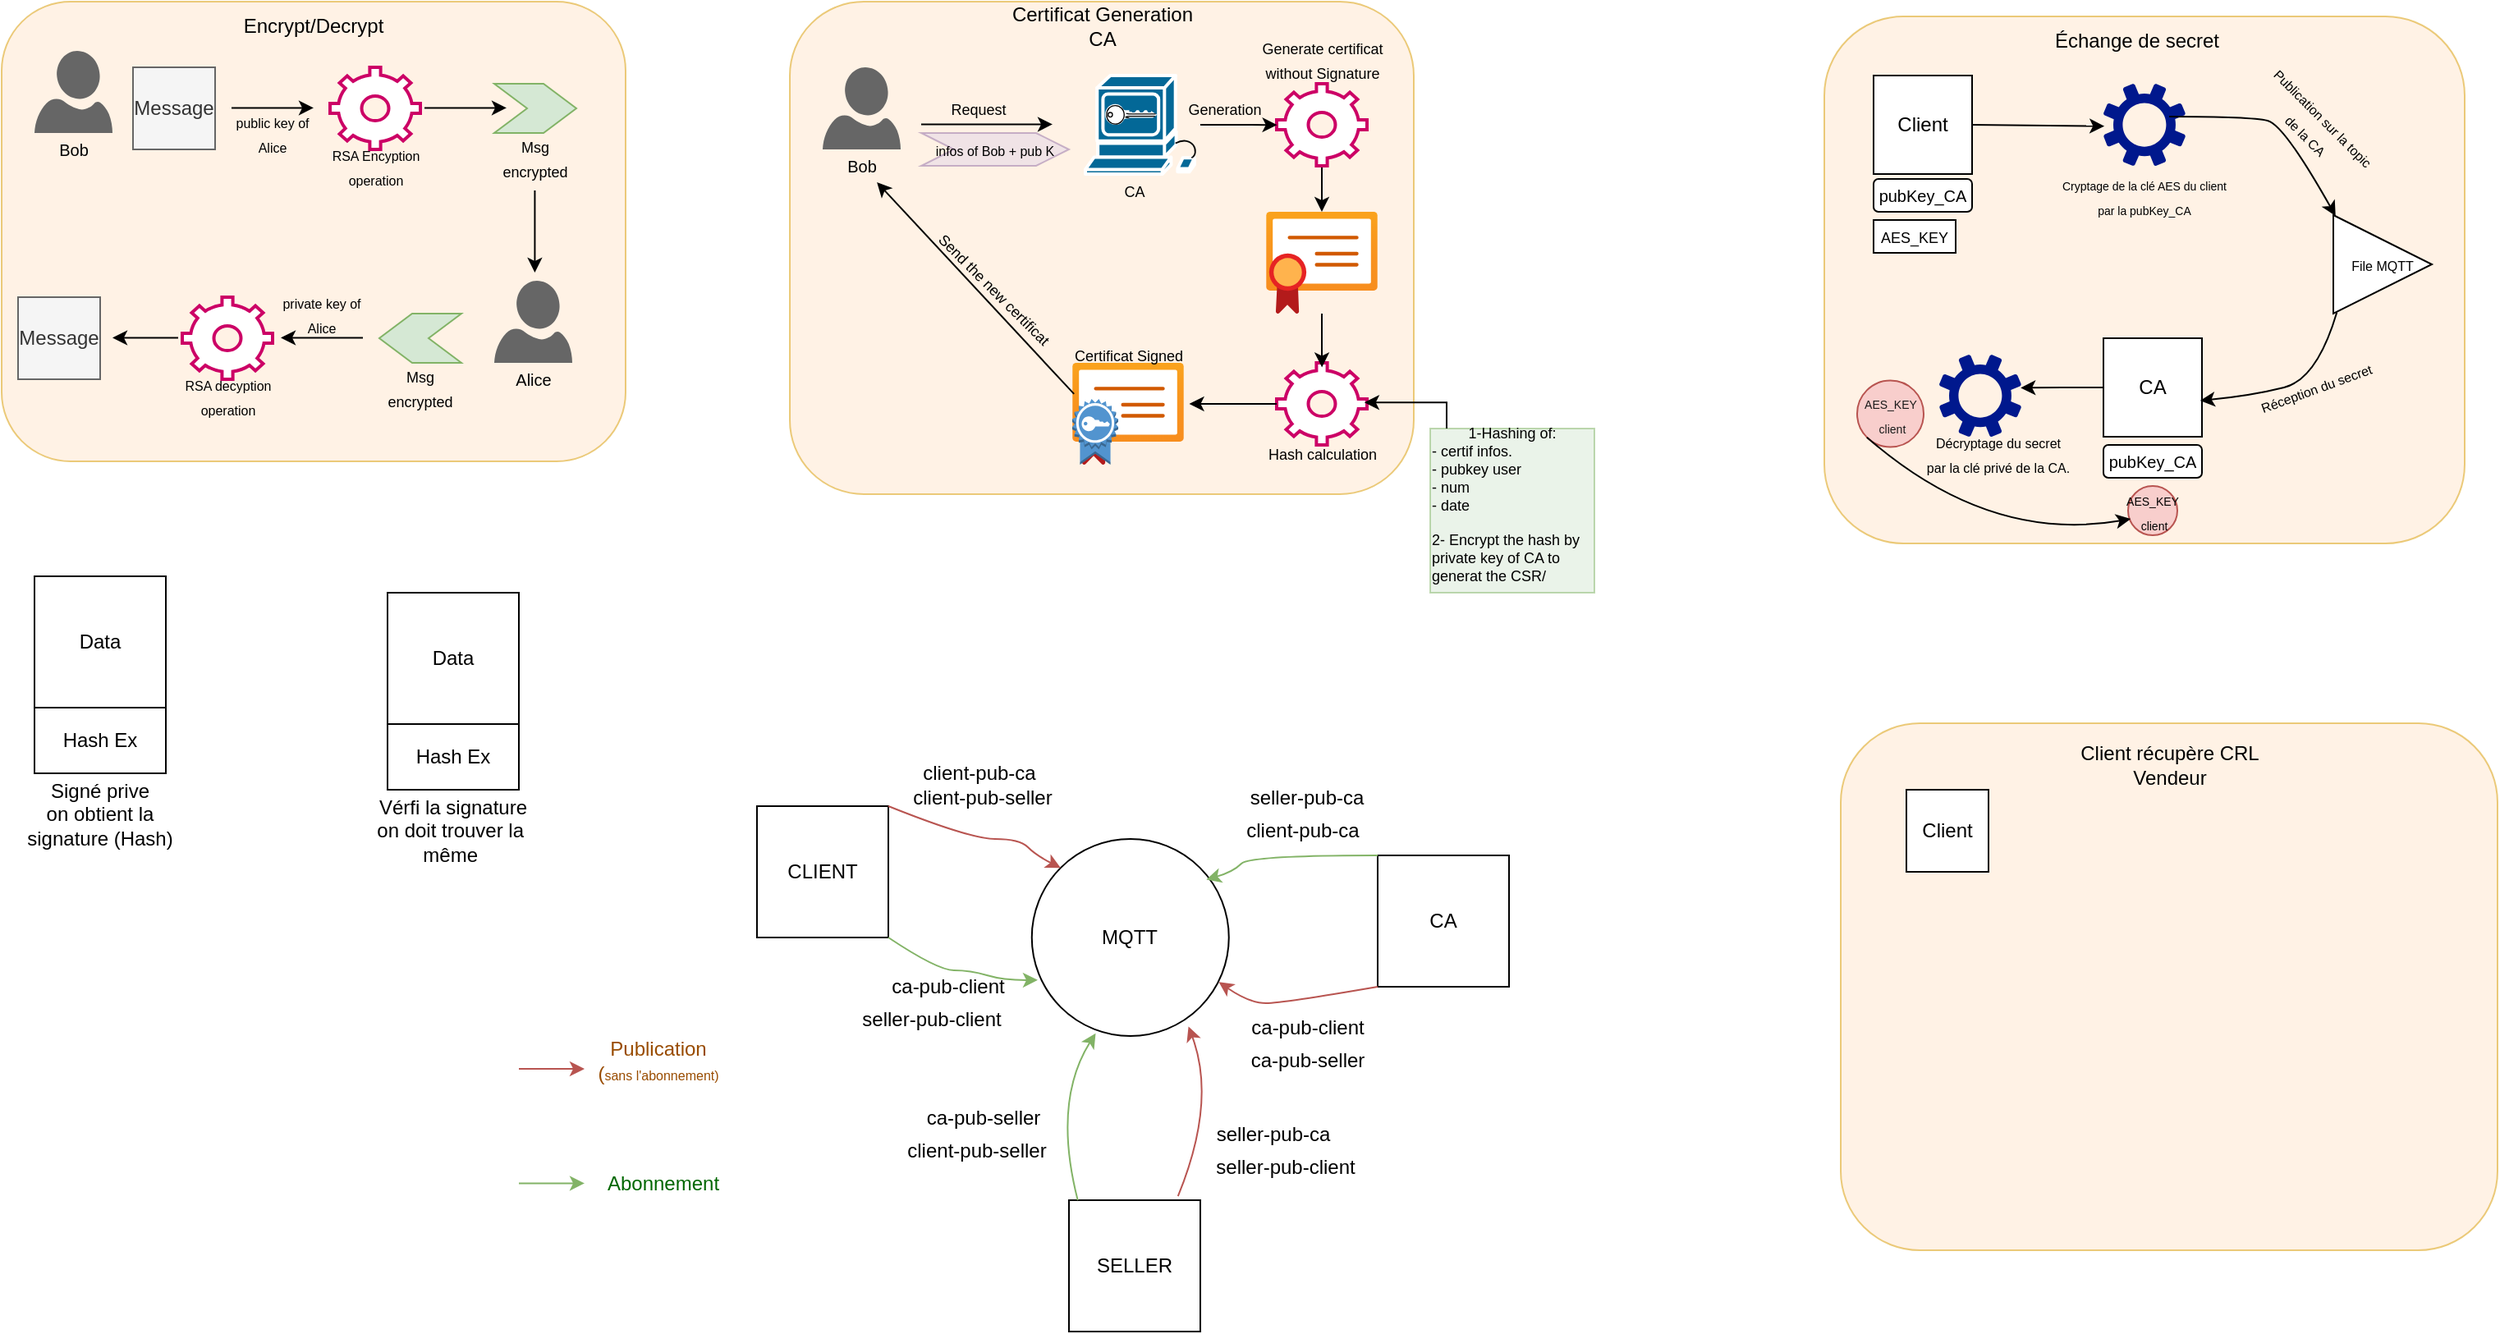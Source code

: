 <mxfile>
    <diagram name="Page-1" id="i0Og0DgrA8-Swl__wC8m">
        <mxGraphModel dx="560" dy="392" grid="1" gridSize="10" guides="1" tooltips="1" connect="1" arrows="1" fold="1" page="1" pageScale="1" pageWidth="850" pageHeight="1100" math="0" shadow="0">
            <root>
                <mxCell id="0"/>
                <mxCell id="1" parent="0"/>
                <mxCell id="gQTu4yViG4mN7dmzVnCT-1" value="" style="rounded=1;whiteSpace=wrap;html=1;fillColor=#ffe6cc;strokeColor=#d79b00;opacity=50;" parent="1" vertex="1">
                    <mxGeometry x="160" y="80" width="380" height="280" as="geometry"/>
                </mxCell>
                <mxCell id="gQTu4yViG4mN7dmzVnCT-2" value="Encrypt/Decrypt" style="text;html=1;align=center;verticalAlign=middle;whiteSpace=wrap;rounded=0;" parent="1" vertex="1">
                    <mxGeometry x="305" y="80" width="90" height="30" as="geometry"/>
                </mxCell>
                <mxCell id="gQTu4yViG4mN7dmzVnCT-7" value="" style="group" parent="1" vertex="1" connectable="0">
                    <mxGeometry x="460" y="250" width="47.5" height="70" as="geometry"/>
                </mxCell>
                <mxCell id="gQTu4yViG4mN7dmzVnCT-3" value="" style="verticalLabelPosition=bottom;html=1;verticalAlign=top;align=center;strokeColor=none;fillColor=#666666;shape=mxgraph.azure.user;" parent="gQTu4yViG4mN7dmzVnCT-7" vertex="1">
                    <mxGeometry width="47.5" height="50" as="geometry"/>
                </mxCell>
                <mxCell id="gQTu4yViG4mN7dmzVnCT-6" value="&lt;font style=&quot;font-size: 10px;&quot;&gt;Alice&lt;/font&gt;" style="text;html=1;align=center;verticalAlign=middle;whiteSpace=wrap;rounded=0;" parent="gQTu4yViG4mN7dmzVnCT-7" vertex="1">
                    <mxGeometry x="11" y="50" width="26.25" height="20" as="geometry"/>
                </mxCell>
                <mxCell id="gQTu4yViG4mN7dmzVnCT-8" value="" style="group" parent="1" vertex="1" connectable="0">
                    <mxGeometry x="180" y="110" width="47.5" height="70" as="geometry"/>
                </mxCell>
                <mxCell id="gQTu4yViG4mN7dmzVnCT-4" value="" style="verticalLabelPosition=bottom;html=1;verticalAlign=top;align=center;strokeColor=none;fillColor=#666666;shape=mxgraph.azure.user;" parent="gQTu4yViG4mN7dmzVnCT-8" vertex="1">
                    <mxGeometry width="47.5" height="50" as="geometry"/>
                </mxCell>
                <mxCell id="gQTu4yViG4mN7dmzVnCT-5" value="&lt;font style=&quot;font-size: 10px;&quot;&gt;Bob&lt;/font&gt;" style="text;html=1;align=center;verticalAlign=middle;whiteSpace=wrap;rounded=0;" parent="gQTu4yViG4mN7dmzVnCT-8" vertex="1">
                    <mxGeometry x="10.63" y="50" width="26.25" height="20" as="geometry"/>
                </mxCell>
                <mxCell id="gQTu4yViG4mN7dmzVnCT-12" value="Message" style="whiteSpace=wrap;html=1;aspect=fixed;fillColor=#f5f5f5;fontColor=#333333;strokeColor=#666666;" parent="1" vertex="1">
                    <mxGeometry x="240" y="120" width="50" height="50" as="geometry"/>
                </mxCell>
                <mxCell id="gQTu4yViG4mN7dmzVnCT-13" value="" style="endArrow=classic;html=1;rounded=0;" parent="1" edge="1">
                    <mxGeometry width="50" height="50" relative="1" as="geometry">
                        <mxPoint x="300" y="144.71" as="sourcePoint"/>
                        <mxPoint x="350" y="144.71" as="targetPoint"/>
                    </mxGeometry>
                </mxCell>
                <mxCell id="gQTu4yViG4mN7dmzVnCT-16" value="&lt;font style=&quot;font-size: 8px;&quot;&gt;public key of Alice&lt;/font&gt;" style="text;html=1;align=center;verticalAlign=middle;whiteSpace=wrap;rounded=0;" parent="1" vertex="1">
                    <mxGeometry x="300" y="150" width="50" height="20" as="geometry"/>
                </mxCell>
                <mxCell id="gQTu4yViG4mN7dmzVnCT-17" value="" style="html=1;verticalLabelPosition=bottom;align=center;labelBackgroundColor=#ffffff;verticalAlign=top;strokeWidth=2;strokeColor=#CC0066;shadow=0;dashed=0;shape=mxgraph.ios7.icons.settings;" parent="1" vertex="1">
                    <mxGeometry x="360" y="120" width="55" height="50" as="geometry"/>
                </mxCell>
                <mxCell id="gQTu4yViG4mN7dmzVnCT-18" value="&lt;font style=&quot;font-size: 8px;&quot;&gt;RSA Encyption&lt;/font&gt;&lt;div&gt;&lt;font style=&quot;font-size: 8px;&quot;&gt;operation&lt;/font&gt;&lt;/div&gt;" style="text;html=1;align=center;verticalAlign=middle;whiteSpace=wrap;rounded=0;" parent="1" vertex="1">
                    <mxGeometry x="357.5" y="170" width="60" height="20" as="geometry"/>
                </mxCell>
                <mxCell id="gQTu4yViG4mN7dmzVnCT-19" value="" style="shape=step;perimeter=stepPerimeter;whiteSpace=wrap;html=1;fixedSize=1;fillColor=#d5e8d4;strokeColor=#82b366;" parent="1" vertex="1">
                    <mxGeometry x="460" y="130" width="50" height="30" as="geometry"/>
                </mxCell>
                <mxCell id="gQTu4yViG4mN7dmzVnCT-20" value="" style="endArrow=classic;html=1;rounded=0;" parent="1" edge="1">
                    <mxGeometry width="50" height="50" relative="1" as="geometry">
                        <mxPoint x="417.5" y="144.71" as="sourcePoint"/>
                        <mxPoint x="467.5" y="144.71" as="targetPoint"/>
                    </mxGeometry>
                </mxCell>
                <mxCell id="gQTu4yViG4mN7dmzVnCT-21" value="&lt;font style=&quot;font-size: 9px;&quot;&gt;Msg encrypted&lt;/font&gt;" style="text;html=1;align=center;verticalAlign=middle;whiteSpace=wrap;rounded=0;" parent="1" vertex="1">
                    <mxGeometry x="460" y="160" width="50" height="30" as="geometry"/>
                </mxCell>
                <mxCell id="gQTu4yViG4mN7dmzVnCT-23" value="" style="endArrow=classic;html=1;rounded=0;" parent="1" edge="1">
                    <mxGeometry width="50" height="50" relative="1" as="geometry">
                        <mxPoint x="484.71" y="195" as="sourcePoint"/>
                        <mxPoint x="484.71" y="245" as="targetPoint"/>
                    </mxGeometry>
                </mxCell>
                <mxCell id="gQTu4yViG4mN7dmzVnCT-24" value="" style="shape=step;perimeter=stepPerimeter;whiteSpace=wrap;html=1;fixedSize=1;fillColor=#d5e8d4;strokeColor=#82b366;rotation=-180;" parent="1" vertex="1">
                    <mxGeometry x="390" y="270" width="50" height="30" as="geometry"/>
                </mxCell>
                <mxCell id="gQTu4yViG4mN7dmzVnCT-25" value="&lt;font style=&quot;font-size: 9px;&quot;&gt;Msg encrypted&lt;/font&gt;" style="text;html=1;align=center;verticalAlign=middle;whiteSpace=wrap;rounded=0;" parent="1" vertex="1">
                    <mxGeometry x="390" y="300" width="50" height="30" as="geometry"/>
                </mxCell>
                <mxCell id="gQTu4yViG4mN7dmzVnCT-26" value="" style="endArrow=classic;html=1;rounded=0;" parent="1" edge="1">
                    <mxGeometry width="50" height="50" relative="1" as="geometry">
                        <mxPoint x="380" y="284.71" as="sourcePoint"/>
                        <mxPoint x="330" y="284.71" as="targetPoint"/>
                    </mxGeometry>
                </mxCell>
                <mxCell id="gQTu4yViG4mN7dmzVnCT-27" value="&lt;font style=&quot;font-size: 8px;&quot;&gt;private key of Alice&lt;/font&gt;" style="text;html=1;align=center;verticalAlign=middle;whiteSpace=wrap;rounded=0;" parent="1" vertex="1">
                    <mxGeometry x="330" y="260" width="50" height="20" as="geometry"/>
                </mxCell>
                <mxCell id="gQTu4yViG4mN7dmzVnCT-28" value="" style="html=1;verticalLabelPosition=bottom;align=center;labelBackgroundColor=#ffffff;verticalAlign=top;strokeWidth=2;strokeColor=#CC0066;shadow=0;dashed=0;shape=mxgraph.ios7.icons.settings;" parent="1" vertex="1">
                    <mxGeometry x="270" y="260" width="55" height="50" as="geometry"/>
                </mxCell>
                <mxCell id="gQTu4yViG4mN7dmzVnCT-29" value="&lt;font style=&quot;font-size: 8px;&quot;&gt;RSA decyption&lt;/font&gt;&lt;div&gt;&lt;font style=&quot;font-size: 8px;&quot;&gt;operation&lt;/font&gt;&lt;/div&gt;" style="text;html=1;align=center;verticalAlign=middle;whiteSpace=wrap;rounded=0;" parent="1" vertex="1">
                    <mxGeometry x="267.5" y="310" width="60" height="20" as="geometry"/>
                </mxCell>
                <mxCell id="gQTu4yViG4mN7dmzVnCT-30" value="Message" style="whiteSpace=wrap;html=1;aspect=fixed;fillColor=#f5f5f5;fontColor=#333333;strokeColor=#666666;" parent="1" vertex="1">
                    <mxGeometry x="170" y="260" width="50" height="50" as="geometry"/>
                </mxCell>
                <mxCell id="gQTu4yViG4mN7dmzVnCT-31" value="" style="endArrow=classic;html=1;rounded=0;" parent="1" edge="1">
                    <mxGeometry width="50" height="50" relative="1" as="geometry">
                        <mxPoint x="267.5" y="284.71" as="sourcePoint"/>
                        <mxPoint x="227.5" y="284.71" as="targetPoint"/>
                    </mxGeometry>
                </mxCell>
                <mxCell id="gQTu4yViG4mN7dmzVnCT-32" value="" style="rounded=1;whiteSpace=wrap;html=1;fillColor=#ffe6cc;strokeColor=#d79b00;opacity=50;" parent="1" vertex="1">
                    <mxGeometry x="640" y="80" width="380" height="300" as="geometry"/>
                </mxCell>
                <mxCell id="gQTu4yViG4mN7dmzVnCT-33" value="Certificat Generation&lt;div&gt;CA&lt;/div&gt;" style="text;html=1;align=center;verticalAlign=middle;whiteSpace=wrap;rounded=0;" parent="1" vertex="1">
                    <mxGeometry x="767.5" y="80" width="125" height="30" as="geometry"/>
                </mxCell>
                <mxCell id="gQTu4yViG4mN7dmzVnCT-36" value="" style="group" parent="1" vertex="1" connectable="0">
                    <mxGeometry x="660" y="120" width="47.5" height="70" as="geometry"/>
                </mxCell>
                <mxCell id="gQTu4yViG4mN7dmzVnCT-37" value="" style="verticalLabelPosition=bottom;html=1;verticalAlign=top;align=center;strokeColor=none;fillColor=#666666;shape=mxgraph.azure.user;" parent="gQTu4yViG4mN7dmzVnCT-36" vertex="1">
                    <mxGeometry width="47.5" height="50" as="geometry"/>
                </mxCell>
                <mxCell id="gQTu4yViG4mN7dmzVnCT-38" value="&lt;font style=&quot;font-size: 10px;&quot;&gt;Bob&lt;/font&gt;" style="text;html=1;align=center;verticalAlign=middle;whiteSpace=wrap;rounded=0;" parent="gQTu4yViG4mN7dmzVnCT-36" vertex="1">
                    <mxGeometry x="10.63" y="50" width="26.25" height="20" as="geometry"/>
                </mxCell>
                <mxCell id="gQTu4yViG4mN7dmzVnCT-39" value="" style="endArrow=classic;html=1;rounded=0;" parent="1" edge="1">
                    <mxGeometry width="50" height="50" relative="1" as="geometry">
                        <mxPoint x="720" y="154.71" as="sourcePoint"/>
                        <mxPoint x="800" y="154.71" as="targetPoint"/>
                    </mxGeometry>
                </mxCell>
                <mxCell id="gQTu4yViG4mN7dmzVnCT-41" value="&lt;font style=&quot;font-size: 9px;&quot;&gt;Request&lt;/font&gt;" style="text;html=1;align=center;verticalAlign=middle;whiteSpace=wrap;rounded=0;" parent="1" vertex="1">
                    <mxGeometry x="730" y="140" width="50" height="10" as="geometry"/>
                </mxCell>
                <mxCell id="gQTu4yViG4mN7dmzVnCT-42" value="&lt;font style=&quot;font-size: 8px;&quot;&gt;infos of Bob + pub K&lt;/font&gt;" style="shape=step;perimeter=stepPerimeter;whiteSpace=wrap;html=1;fixedSize=1;fillColor=#e1d5e7;strokeColor=#9673a6;opacity=50;" parent="1" vertex="1">
                    <mxGeometry x="720" y="160" width="90" height="20" as="geometry"/>
                </mxCell>
                <mxCell id="gQTu4yViG4mN7dmzVnCT-44" value="" style="group" parent="1" vertex="1" connectable="0">
                    <mxGeometry x="820" y="125" width="70" height="75" as="geometry"/>
                </mxCell>
                <mxCell id="gQTu4yViG4mN7dmzVnCT-35" value="" style="shape=mxgraph.cisco.misc.cisco_ca;html=1;pointerEvents=1;dashed=0;fillColor=#036897;strokeColor=#ffffff;strokeWidth=2;verticalLabelPosition=bottom;verticalAlign=top;align=center;outlineConnect=0;" parent="gQTu4yViG4mN7dmzVnCT-44" vertex="1">
                    <mxGeometry width="70" height="60" as="geometry"/>
                </mxCell>
                <mxCell id="gQTu4yViG4mN7dmzVnCT-43" value="&lt;font style=&quot;font-size: 9px;&quot;&gt;CA&lt;/font&gt;" style="text;html=1;align=center;verticalAlign=middle;whiteSpace=wrap;rounded=0;" parent="gQTu4yViG4mN7dmzVnCT-44" vertex="1">
                    <mxGeometry x="20" y="65" width="20" height="10" as="geometry"/>
                </mxCell>
                <mxCell id="gQTu4yViG4mN7dmzVnCT-45" value="" style="image;aspect=fixed;html=1;points=[];align=center;fontSize=12;image=img/lib/azure2/app_services/App_Service_Certificates.svg;" parent="1" vertex="1">
                    <mxGeometry x="930" y="208" width="68" height="62" as="geometry"/>
                </mxCell>
                <mxCell id="gQTu4yViG4mN7dmzVnCT-47" value="&lt;font style=&quot;font-size: 9px;&quot;&gt;Generation&lt;/font&gt;" style="text;html=1;align=center;verticalAlign=middle;whiteSpace=wrap;rounded=0;" parent="1" vertex="1">
                    <mxGeometry x="880" y="140" width="50" height="10" as="geometry"/>
                </mxCell>
                <mxCell id="gQTu4yViG4mN7dmzVnCT-52" style="edgeStyle=orthogonalEdgeStyle;rounded=0;orthogonalLoop=1;jettySize=auto;html=1;" parent="1" source="gQTu4yViG4mN7dmzVnCT-48" target="gQTu4yViG4mN7dmzVnCT-45" edge="1">
                    <mxGeometry relative="1" as="geometry"/>
                </mxCell>
                <mxCell id="gQTu4yViG4mN7dmzVnCT-48" value="" style="html=1;verticalLabelPosition=bottom;align=center;labelBackgroundColor=#ffffff;verticalAlign=top;strokeWidth=2;strokeColor=#CC0066;shadow=0;dashed=0;shape=mxgraph.ios7.icons.settings;" parent="1" vertex="1">
                    <mxGeometry x="936.5" y="130" width="55" height="50" as="geometry"/>
                </mxCell>
                <mxCell id="gQTu4yViG4mN7dmzVnCT-49" value="&lt;font style=&quot;font-size: 9px;&quot;&gt;Generate certificat without Signature&lt;/font&gt;" style="text;html=1;align=center;verticalAlign=middle;whiteSpace=wrap;rounded=0;" parent="1" vertex="1">
                    <mxGeometry x="922.63" y="110" width="82.75" height="10" as="geometry"/>
                </mxCell>
                <mxCell id="gQTu4yViG4mN7dmzVnCT-53" style="edgeStyle=orthogonalEdgeStyle;rounded=0;orthogonalLoop=1;jettySize=auto;html=1;entryX=0.006;entryY=0.502;entryDx=0;entryDy=0;entryPerimeter=0;" parent="1" source="gQTu4yViG4mN7dmzVnCT-35" target="gQTu4yViG4mN7dmzVnCT-48" edge="1">
                    <mxGeometry relative="1" as="geometry"/>
                </mxCell>
                <mxCell id="gQTu4yViG4mN7dmzVnCT-55" value="" style="html=1;verticalLabelPosition=bottom;align=center;labelBackgroundColor=#ffffff;verticalAlign=top;strokeWidth=2;strokeColor=#CC0066;shadow=0;dashed=0;shape=mxgraph.ios7.icons.settings;" parent="1" vertex="1">
                    <mxGeometry x="936.5" y="300" width="55" height="50" as="geometry"/>
                </mxCell>
                <mxCell id="gQTu4yViG4mN7dmzVnCT-56" style="edgeStyle=orthogonalEdgeStyle;rounded=0;orthogonalLoop=1;jettySize=auto;html=1;entryX=0.501;entryY=0.054;entryDx=0;entryDy=0;entryPerimeter=0;" parent="1" source="gQTu4yViG4mN7dmzVnCT-45" target="gQTu4yViG4mN7dmzVnCT-55" edge="1">
                    <mxGeometry relative="1" as="geometry"/>
                </mxCell>
                <mxCell id="gQTu4yViG4mN7dmzVnCT-57" value="&lt;font style=&quot;font-size: 9px;&quot;&gt;Hash calculation&lt;/font&gt;" style="text;html=1;align=center;verticalAlign=middle;whiteSpace=wrap;rounded=0;" parent="1" vertex="1">
                    <mxGeometry x="922.63" y="350" width="82.75" height="10" as="geometry"/>
                </mxCell>
                <mxCell id="gQTu4yViG4mN7dmzVnCT-59" style="edgeStyle=orthogonalEdgeStyle;rounded=0;orthogonalLoop=1;jettySize=auto;html=1;entryX=1.048;entryY=0.403;entryDx=0;entryDy=0;entryPerimeter=0;" parent="1" source="gQTu4yViG4mN7dmzVnCT-55" target="gQTu4yViG4mN7dmzVnCT-58" edge="1">
                    <mxGeometry relative="1" as="geometry"/>
                </mxCell>
                <mxCell id="gQTu4yViG4mN7dmzVnCT-61" value="" style="group" parent="1" vertex="1" connectable="0">
                    <mxGeometry x="812" y="300" width="68" height="62" as="geometry"/>
                </mxCell>
                <mxCell id="gQTu4yViG4mN7dmzVnCT-58" value="" style="image;aspect=fixed;html=1;points=[];align=center;fontSize=12;image=img/lib/azure2/app_services/App_Service_Certificates.svg;" parent="gQTu4yViG4mN7dmzVnCT-61" vertex="1">
                    <mxGeometry width="68" height="62" as="geometry"/>
                </mxCell>
                <mxCell id="gQTu4yViG4mN7dmzVnCT-60" value="" style="outlineConnect=0;dashed=0;verticalLabelPosition=bottom;verticalAlign=top;align=center;html=1;shape=mxgraph.aws3.certificate;fillColor=#5294CF;gradientColor=none;" parent="gQTu4yViG4mN7dmzVnCT-61" vertex="1">
                    <mxGeometry y="22" width="28" height="40" as="geometry"/>
                </mxCell>
                <mxCell id="gQTu4yViG4mN7dmzVnCT-62" value="&lt;font style=&quot;font-size: 9px;&quot;&gt;Certificat Signed&lt;/font&gt;" style="text;html=1;align=center;verticalAlign=middle;whiteSpace=wrap;rounded=0;" parent="1" vertex="1">
                    <mxGeometry x="804.63" y="290" width="82.75" height="10" as="geometry"/>
                </mxCell>
                <mxCell id="gQTu4yViG4mN7dmzVnCT-63" value="" style="whiteSpace=wrap;html=1;aspect=fixed;fillColor=#d5e8d4;strokeColor=#82b366;opacity=50;align=left;" parent="1" vertex="1">
                    <mxGeometry x="1030" y="340" width="100" height="100" as="geometry"/>
                </mxCell>
                <mxCell id="gQTu4yViG4mN7dmzVnCT-64" style="edgeStyle=orthogonalEdgeStyle;rounded=0;orthogonalLoop=1;jettySize=auto;html=1;entryX=0.971;entryY=0.482;entryDx=0;entryDy=0;entryPerimeter=0;" parent="1" source="gQTu4yViG4mN7dmzVnCT-63" target="gQTu4yViG4mN7dmzVnCT-55" edge="1">
                    <mxGeometry relative="1" as="geometry">
                        <Array as="points">
                            <mxPoint x="1040" y="324"/>
                        </Array>
                    </mxGeometry>
                </mxCell>
                <mxCell id="gQTu4yViG4mN7dmzVnCT-65" value="&lt;font style=&quot;text-align: left; font-size: 9px;&quot;&gt;1-Hashing of:&lt;/font&gt;&lt;div style=&quot;text-align: left; font-size: 9px;&quot;&gt;- certif infos.&lt;/div&gt;&lt;div style=&quot;text-align: left; font-size: 9px;&quot;&gt;- pubkey user&lt;/div&gt;&lt;div style=&quot;text-align: left; font-size: 9px;&quot;&gt;- num&lt;/div&gt;&lt;div style=&quot;text-align: left; font-size: 9px;&quot;&gt;- date&lt;/div&gt;&lt;div style=&quot;text-align: left; font-size: 9px;&quot;&gt;&amp;nbsp; &amp;nbsp; &amp;nbsp; &amp;nbsp;&lt;/div&gt;&lt;div style=&quot;text-align: left; font-size: 9px;&quot;&gt;2- Encrypt the hash by private key of CA to generat the CSR/&lt;/div&gt;&lt;div style=&quot;text-align: left; font-size: 9px;&quot;&gt;&lt;br&gt;&lt;/div&gt;" style="text;html=1;align=center;verticalAlign=middle;whiteSpace=wrap;rounded=0;" parent="1" vertex="1">
                    <mxGeometry x="1030" y="350" width="100" height="80" as="geometry"/>
                </mxCell>
                <mxCell id="gQTu4yViG4mN7dmzVnCT-66" value="" style="endArrow=classic;html=1;rounded=0;exitX=0.016;exitY=0.306;exitDx=0;exitDy=0;exitPerimeter=0;" parent="1" source="gQTu4yViG4mN7dmzVnCT-58" target="gQTu4yViG4mN7dmzVnCT-38" edge="1">
                    <mxGeometry width="50" height="50" relative="1" as="geometry">
                        <mxPoint x="860" y="310" as="sourcePoint"/>
                        <mxPoint x="910" y="260" as="targetPoint"/>
                    </mxGeometry>
                </mxCell>
                <mxCell id="gQTu4yViG4mN7dmzVnCT-67" value="&lt;font style=&quot;font-size: 9px;&quot;&gt;Send the new certificat&lt;/font&gt;" style="text;html=1;align=center;verticalAlign=middle;whiteSpace=wrap;rounded=0;rotation=45;" parent="1" vertex="1">
                    <mxGeometry x="715" y="250" width="100" height="10" as="geometry"/>
                </mxCell>
                <mxCell id="2" value="Data" style="whiteSpace=wrap;html=1;aspect=fixed;" parent="1" vertex="1">
                    <mxGeometry x="180" y="430" width="80" height="80" as="geometry"/>
                </mxCell>
                <mxCell id="3" value="Hash Ex" style="rounded=0;whiteSpace=wrap;html=1;" parent="1" vertex="1">
                    <mxGeometry x="180" y="510" width="80" height="40" as="geometry"/>
                </mxCell>
                <mxCell id="4" value="Signé prive&lt;br&gt;on obtient la signature (Hash)" style="text;html=1;strokeColor=none;fillColor=none;align=center;verticalAlign=middle;whiteSpace=wrap;rounded=0;" parent="1" vertex="1">
                    <mxGeometry x="170" y="560" width="100" height="30" as="geometry"/>
                </mxCell>
                <mxCell id="6" value="Hash Ex" style="rounded=0;whiteSpace=wrap;html=1;" parent="1" vertex="1">
                    <mxGeometry x="395" y="520" width="80" height="40" as="geometry"/>
                </mxCell>
                <mxCell id="7" value="Data" style="whiteSpace=wrap;html=1;aspect=fixed;" parent="1" vertex="1">
                    <mxGeometry x="395" y="440" width="80" height="80" as="geometry"/>
                </mxCell>
                <mxCell id="8" value="Vérfi la signature&lt;br&gt;on doit trouver la&amp;nbsp;&lt;br&gt;même&amp;nbsp;" style="text;html=1;strokeColor=none;fillColor=none;align=center;verticalAlign=middle;whiteSpace=wrap;rounded=0;" parent="1" vertex="1">
                    <mxGeometry x="385" y="570" width="100" height="30" as="geometry"/>
                </mxCell>
                <mxCell id="5gR2oAT6C9rojTBFEBbr-8" value="CLIENT" style="whiteSpace=wrap;html=1;aspect=fixed;" parent="1" vertex="1">
                    <mxGeometry x="620" y="570" width="80" height="80" as="geometry"/>
                </mxCell>
                <mxCell id="5gR2oAT6C9rojTBFEBbr-9" value="SELLER" style="whiteSpace=wrap;html=1;aspect=fixed;" parent="1" vertex="1">
                    <mxGeometry x="810" y="810" width="80" height="80" as="geometry"/>
                </mxCell>
                <mxCell id="5gR2oAT6C9rojTBFEBbr-10" value="CA" style="whiteSpace=wrap;html=1;aspect=fixed;" parent="1" vertex="1">
                    <mxGeometry x="998" y="600" width="80" height="80" as="geometry"/>
                </mxCell>
                <mxCell id="5gR2oAT6C9rojTBFEBbr-11" value="MQTT" style="ellipse;whiteSpace=wrap;html=1;aspect=fixed;" parent="1" vertex="1">
                    <mxGeometry x="787.38" y="590" width="120" height="120" as="geometry"/>
                </mxCell>
                <mxCell id="5gR2oAT6C9rojTBFEBbr-12" value="" style="curved=1;endArrow=classic;html=1;rounded=0;exitX=1;exitY=0;exitDx=0;exitDy=0;entryX=0;entryY=0;entryDx=0;entryDy=0;fillColor=#f8cecc;strokeColor=#b85450;" parent="1" source="5gR2oAT6C9rojTBFEBbr-8" target="5gR2oAT6C9rojTBFEBbr-11" edge="1">
                    <mxGeometry width="50" height="50" relative="1" as="geometry">
                        <mxPoint x="850" y="620" as="sourcePoint"/>
                        <mxPoint x="900" y="570" as="targetPoint"/>
                        <Array as="points">
                            <mxPoint x="750" y="590"/>
                            <mxPoint x="780" y="590"/>
                            <mxPoint x="790" y="600"/>
                        </Array>
                    </mxGeometry>
                </mxCell>
                <mxCell id="5gR2oAT6C9rojTBFEBbr-13" value="client-pub-seller" style="text;html=1;align=center;verticalAlign=middle;whiteSpace=wrap;rounded=0;" parent="1" vertex="1">
                    <mxGeometry x="705" y="550" width="105" height="30" as="geometry"/>
                </mxCell>
                <mxCell id="5gR2oAT6C9rojTBFEBbr-14" value="" style="curved=1;endArrow=classic;html=1;rounded=0;exitX=1;exitY=1;exitDx=0;exitDy=0;entryX=0.03;entryY=0.716;entryDx=0;entryDy=0;entryPerimeter=0;fillColor=#d5e8d4;strokeColor=#82b366;" parent="1" source="5gR2oAT6C9rojTBFEBbr-8" target="5gR2oAT6C9rojTBFEBbr-11" edge="1">
                    <mxGeometry width="50" height="50" relative="1" as="geometry">
                        <mxPoint x="740" y="720" as="sourcePoint"/>
                        <mxPoint x="790" y="670" as="targetPoint"/>
                        <Array as="points">
                            <mxPoint x="730" y="670"/>
                            <mxPoint x="750" y="670"/>
                            <mxPoint x="770" y="676"/>
                        </Array>
                    </mxGeometry>
                </mxCell>
                <mxCell id="5gR2oAT6C9rojTBFEBbr-16" value="" style="curved=1;endArrow=classic;html=1;rounded=0;exitX=0;exitY=0;exitDx=0;exitDy=0;entryX=0.886;entryY=0.206;entryDx=0;entryDy=0;fillColor=#d5e8d4;strokeColor=#82b366;entryPerimeter=0;" parent="1" source="5gR2oAT6C9rojTBFEBbr-10" target="5gR2oAT6C9rojTBFEBbr-11" edge="1">
                    <mxGeometry width="50" height="50" relative="1" as="geometry">
                        <mxPoint x="850" y="680" as="sourcePoint"/>
                        <mxPoint x="900" y="630" as="targetPoint"/>
                        <Array as="points">
                            <mxPoint x="920" y="600"/>
                            <mxPoint x="910" y="610"/>
                        </Array>
                    </mxGeometry>
                </mxCell>
                <mxCell id="5gR2oAT6C9rojTBFEBbr-17" value="client-pub-ca" style="text;html=1;align=center;verticalAlign=middle;whiteSpace=wrap;rounded=0;" parent="1" vertex="1">
                    <mxGeometry x="915" y="570" width="75" height="30" as="geometry"/>
                </mxCell>
                <mxCell id="5gR2oAT6C9rojTBFEBbr-19" value="" style="curved=1;endArrow=classic;html=1;rounded=0;exitX=0;exitY=1;exitDx=0;exitDy=0;entryX=0.949;entryY=0.726;entryDx=0;entryDy=0;fillColor=#f8cecc;strokeColor=#b85450;entryPerimeter=0;" parent="1" source="5gR2oAT6C9rojTBFEBbr-10" target="5gR2oAT6C9rojTBFEBbr-11" edge="1">
                    <mxGeometry width="50" height="50" relative="1" as="geometry">
                        <mxPoint x="980" y="620" as="sourcePoint"/>
                        <mxPoint x="881" y="639" as="targetPoint"/>
                        <Array as="points">
                            <mxPoint x="940" y="690"/>
                            <mxPoint x="920" y="690"/>
                        </Array>
                    </mxGeometry>
                </mxCell>
                <mxCell id="5gR2oAT6C9rojTBFEBbr-21" value="ca-pub-client" style="text;html=1;align=center;verticalAlign=middle;whiteSpace=wrap;rounded=0;" parent="1" vertex="1">
                    <mxGeometry x="918.88" y="690" width="72.62" height="30" as="geometry"/>
                </mxCell>
                <mxCell id="5gR2oAT6C9rojTBFEBbr-22" value="" style="endArrow=classic;html=1;rounded=0;fillColor=#f8cecc;strokeColor=#b85450;" parent="1" edge="1">
                    <mxGeometry width="50" height="50" relative="1" as="geometry">
                        <mxPoint x="475" y="730" as="sourcePoint"/>
                        <mxPoint x="515" y="730" as="targetPoint"/>
                    </mxGeometry>
                </mxCell>
                <mxCell id="5gR2oAT6C9rojTBFEBbr-24" value="&lt;font color=&quot;#994c00&quot;&gt;Publication (&lt;font style=&quot;font-size: 8px;&quot;&gt;sans&amp;nbsp;l'abonnement)&lt;/font&gt;&lt;/font&gt;" style="text;html=1;align=center;verticalAlign=middle;whiteSpace=wrap;rounded=0;" parent="1" vertex="1">
                    <mxGeometry x="500" y="710" width="120" height="30" as="geometry"/>
                </mxCell>
                <mxCell id="5gR2oAT6C9rojTBFEBbr-28" value="" style="endArrow=classic;html=1;rounded=0;fillColor=#d5e8d4;strokeColor=#82b366;" parent="1" edge="1">
                    <mxGeometry width="50" height="50" relative="1" as="geometry">
                        <mxPoint x="475" y="799.71" as="sourcePoint"/>
                        <mxPoint x="515" y="799.71" as="targetPoint"/>
                    </mxGeometry>
                </mxCell>
                <mxCell id="5gR2oAT6C9rojTBFEBbr-29" value="&lt;font color=&quot;#006600&quot;&gt;&amp;nbsp; Abonnement&lt;/font&gt;" style="text;html=1;align=center;verticalAlign=middle;whiteSpace=wrap;rounded=0;" parent="1" vertex="1">
                    <mxGeometry x="500" y="785" width="120" height="30" as="geometry"/>
                </mxCell>
                <mxCell id="5gR2oAT6C9rojTBFEBbr-30" value="ca-pub-client" style="text;html=1;align=center;verticalAlign=middle;whiteSpace=wrap;rounded=0;" parent="1" vertex="1">
                    <mxGeometry x="700" y="670" width="72.62" height="20" as="geometry"/>
                </mxCell>
                <mxCell id="5gR2oAT6C9rojTBFEBbr-31" value="" style="curved=1;endArrow=classic;html=1;rounded=0;entryX=0.324;entryY=0.986;entryDx=0;entryDy=0;entryPerimeter=0;exitX=0.067;exitY=0;exitDx=0;exitDy=0;exitPerimeter=0;fillColor=#d5e8d4;strokeColor=#82b366;" parent="1" source="5gR2oAT6C9rojTBFEBbr-9" target="5gR2oAT6C9rojTBFEBbr-11" edge="1">
                    <mxGeometry width="50" height="50" relative="1" as="geometry">
                        <mxPoint x="800" y="800" as="sourcePoint"/>
                        <mxPoint x="765" y="740" as="targetPoint"/>
                        <Array as="points">
                            <mxPoint x="800" y="750"/>
                        </Array>
                    </mxGeometry>
                </mxCell>
                <mxCell id="5gR2oAT6C9rojTBFEBbr-32" value="client-pub-ca" style="text;html=1;align=center;verticalAlign=middle;whiteSpace=wrap;rounded=0;" parent="1" vertex="1">
                    <mxGeometry x="713.75" y="540" width="82.5" height="20" as="geometry"/>
                </mxCell>
                <mxCell id="5gR2oAT6C9rojTBFEBbr-33" value="seller-pub-client" style="text;html=1;align=center;verticalAlign=middle;whiteSpace=wrap;rounded=0;" parent="1" vertex="1">
                    <mxGeometry x="664.76" y="690" width="122.62" height="20" as="geometry"/>
                </mxCell>
                <mxCell id="5gR2oAT6C9rojTBFEBbr-34" value="ca-pub-seller" style="text;html=1;align=center;verticalAlign=middle;whiteSpace=wrap;rounded=0;" parent="1" vertex="1">
                    <mxGeometry x="710" y="750" width="96.25" height="20" as="geometry"/>
                </mxCell>
                <mxCell id="5gR2oAT6C9rojTBFEBbr-35" value="" style="curved=1;endArrow=classic;html=1;rounded=0;entryX=0.795;entryY=0.952;entryDx=0;entryDy=0;entryPerimeter=0;fillColor=#f8cecc;strokeColor=#b85450;exitX=0.83;exitY=-0.03;exitDx=0;exitDy=0;exitPerimeter=0;" parent="1" source="5gR2oAT6C9rojTBFEBbr-9" target="5gR2oAT6C9rojTBFEBbr-11" edge="1">
                    <mxGeometry width="50" height="50" relative="1" as="geometry">
                        <mxPoint x="960" y="810" as="sourcePoint"/>
                        <mxPoint x="881.5" y="802" as="targetPoint"/>
                        <Array as="points">
                            <mxPoint x="900" y="750"/>
                        </Array>
                    </mxGeometry>
                </mxCell>
                <mxCell id="5gR2oAT6C9rojTBFEBbr-36" value="seller-pub-ca" style="text;html=1;align=center;verticalAlign=middle;whiteSpace=wrap;rounded=0;" parent="1" vertex="1">
                    <mxGeometry x="892.5" y="760" width="82.5" height="20" as="geometry"/>
                </mxCell>
                <mxCell id="5gR2oAT6C9rojTBFEBbr-37" value="client-pub-seller" style="text;html=1;align=center;verticalAlign=middle;whiteSpace=wrap;rounded=0;" parent="1" vertex="1">
                    <mxGeometry x="710" y="770" width="87.5" height="20" as="geometry"/>
                </mxCell>
                <mxCell id="5gR2oAT6C9rojTBFEBbr-38" value="seller-pub-client" style="text;html=1;align=center;verticalAlign=middle;whiteSpace=wrap;rounded=0;" parent="1" vertex="1">
                    <mxGeometry x="892.5" y="780" width="97.5" height="20" as="geometry"/>
                </mxCell>
                <mxCell id="oeSWqRF_AAphB3_J80KV-8" value="" style="rounded=1;whiteSpace=wrap;html=1;fillColor=#ffe6cc;strokeColor=#d79b00;opacity=50;" parent="1" vertex="1">
                    <mxGeometry x="1270" y="89" width="390" height="321" as="geometry"/>
                </mxCell>
                <mxCell id="oeSWqRF_AAphB3_J80KV-9" value="Échange de secret" style="text;html=1;align=center;verticalAlign=middle;whiteSpace=wrap;rounded=0;" parent="1" vertex="1">
                    <mxGeometry x="1397.5" y="89" width="125" height="30" as="geometry"/>
                </mxCell>
                <mxCell id="oeSWqRF_AAphB3_J80KV-10" value="Client" style="whiteSpace=wrap;html=1;aspect=fixed;" parent="1" vertex="1">
                    <mxGeometry x="1300" y="125" width="60" height="60" as="geometry"/>
                </mxCell>
                <mxCell id="oeSWqRF_AAphB3_J80KV-11" value="CA" style="whiteSpace=wrap;html=1;aspect=fixed;" parent="1" vertex="1">
                    <mxGeometry x="1440" y="285" width="60" height="60" as="geometry"/>
                </mxCell>
                <mxCell id="oeSWqRF_AAphB3_J80KV-12" value="&lt;font style=&quot;font-size: 10px;&quot;&gt;pubKey_CA&lt;/font&gt;" style="rounded=1;whiteSpace=wrap;html=1;" parent="1" vertex="1">
                    <mxGeometry x="1300" y="188" width="60" height="20" as="geometry"/>
                </mxCell>
                <mxCell id="oeSWqRF_AAphB3_J80KV-14" value="&lt;font style=&quot;font-size: 10px;&quot;&gt;pubKey_CA&lt;/font&gt;" style="rounded=1;whiteSpace=wrap;html=1;" parent="1" vertex="1">
                    <mxGeometry x="1440" y="350" width="60" height="20" as="geometry"/>
                </mxCell>
                <mxCell id="oeSWqRF_AAphB3_J80KV-15" value="&lt;font style=&quot;font-size: 9px;&quot;&gt;AES_KEY&lt;/font&gt;" style="rounded=0;whiteSpace=wrap;html=1;" parent="1" vertex="1">
                    <mxGeometry x="1300" y="213" width="50" height="20" as="geometry"/>
                </mxCell>
                <mxCell id="oeSWqRF_AAphB3_J80KV-16" value="" style="sketch=0;aspect=fixed;pointerEvents=1;shadow=0;dashed=0;html=1;strokeColor=none;labelPosition=center;verticalLabelPosition=bottom;verticalAlign=top;align=center;fillColor=#00188D;shape=mxgraph.mscae.enterprise.settings" parent="1" vertex="1">
                    <mxGeometry x="1440" y="130" width="50" height="50" as="geometry"/>
                </mxCell>
                <mxCell id="oeSWqRF_AAphB3_J80KV-17" value="&lt;font style=&quot;font-size: 7px;&quot;&gt;Cryptage de la clé AES du client par la pubKey_CA&lt;/font&gt;" style="text;html=1;align=center;verticalAlign=middle;whiteSpace=wrap;rounded=0;" parent="1" vertex="1">
                    <mxGeometry x="1411.25" y="183" width="107.5" height="30" as="geometry"/>
                </mxCell>
                <mxCell id="oeSWqRF_AAphB3_J80KV-18" value="" style="endArrow=classic;html=1;rounded=0;exitX=1;exitY=0.5;exitDx=0;exitDy=0;entryX=0.012;entryY=0.517;entryDx=0;entryDy=0;entryPerimeter=0;" parent="1" source="oeSWqRF_AAphB3_J80KV-10" target="oeSWqRF_AAphB3_J80KV-16" edge="1">
                    <mxGeometry width="50" height="50" relative="1" as="geometry">
                        <mxPoint x="1430" y="230" as="sourcePoint"/>
                        <mxPoint x="1480" y="180" as="targetPoint"/>
                    </mxGeometry>
                </mxCell>
                <mxCell id="oeSWqRF_AAphB3_J80KV-19" value="&lt;font style=&quot;font-size: 8px;&quot;&gt;File MQTT&lt;/font&gt;" style="triangle;whiteSpace=wrap;html=1;" parent="1" vertex="1">
                    <mxGeometry x="1580" y="210" width="60" height="60" as="geometry"/>
                </mxCell>
                <mxCell id="oeSWqRF_AAphB3_J80KV-20" value="" style="curved=1;endArrow=classic;html=1;rounded=0;entryX=0.023;entryY=0.01;entryDx=0;entryDy=0;entryPerimeter=0;" parent="1" target="oeSWqRF_AAphB3_J80KV-19" edge="1">
                    <mxGeometry width="50" height="50" relative="1" as="geometry">
                        <mxPoint x="1480" y="150" as="sourcePoint"/>
                        <mxPoint x="1530" y="190" as="targetPoint"/>
                        <Array as="points">
                            <mxPoint x="1480" y="150"/>
                            <mxPoint x="1530" y="150"/>
                            <mxPoint x="1550" y="155"/>
                        </Array>
                    </mxGeometry>
                </mxCell>
                <mxCell id="oeSWqRF_AAphB3_J80KV-21" value="&lt;font style=&quot;font-size: 8px;&quot;&gt;Publication sur la topic de la CA&lt;/font&gt;" style="text;html=1;align=center;verticalAlign=middle;whiteSpace=wrap;rounded=0;rotation=45;" parent="1" vertex="1">
                    <mxGeometry x="1522.5" y="140" width="92.5" height="30" as="geometry"/>
                </mxCell>
                <mxCell id="oeSWqRF_AAphB3_J80KV-23" value="" style="curved=1;endArrow=classic;html=1;rounded=0;entryX=0.981;entryY=0.633;entryDx=0;entryDy=0;entryPerimeter=0;exitX=0.035;exitY=0.989;exitDx=0;exitDy=0;exitPerimeter=0;" parent="1" source="oeSWqRF_AAphB3_J80KV-19" target="oeSWqRF_AAphB3_J80KV-11" edge="1">
                    <mxGeometry width="50" height="50" relative="1" as="geometry">
                        <mxPoint x="1460" y="280" as="sourcePoint"/>
                        <mxPoint x="1510" y="230" as="targetPoint"/>
                        <Array as="points">
                            <mxPoint x="1570" y="310"/>
                            <mxPoint x="1530" y="320"/>
                        </Array>
                    </mxGeometry>
                </mxCell>
                <mxCell id="oeSWqRF_AAphB3_J80KV-24" value="&lt;font style=&quot;font-size: 8px;&quot;&gt;Réception du secret&lt;/font&gt;" style="text;html=1;align=center;verticalAlign=middle;whiteSpace=wrap;rounded=0;rotation=-20;" parent="1" vertex="1">
                    <mxGeometry x="1522.5" y="300" width="92.5" height="30" as="geometry"/>
                </mxCell>
                <mxCell id="oeSWqRF_AAphB3_J80KV-25" value="" style="sketch=0;aspect=fixed;pointerEvents=1;shadow=0;dashed=0;html=1;strokeColor=none;labelPosition=center;verticalLabelPosition=bottom;verticalAlign=top;align=center;fillColor=#00188D;shape=mxgraph.mscae.enterprise.settings" parent="1" vertex="1">
                    <mxGeometry x="1340" y="295" width="50" height="50" as="geometry"/>
                </mxCell>
                <mxCell id="oeSWqRF_AAphB3_J80KV-26" style="edgeStyle=orthogonalEdgeStyle;rounded=0;orthogonalLoop=1;jettySize=auto;html=1;entryX=0.992;entryY=0.405;entryDx=0;entryDy=0;entryPerimeter=0;" parent="1" source="oeSWqRF_AAphB3_J80KV-11" target="oeSWqRF_AAphB3_J80KV-25" edge="1">
                    <mxGeometry relative="1" as="geometry"/>
                </mxCell>
                <mxCell id="oeSWqRF_AAphB3_J80KV-29" value="&lt;font style=&quot;font-size: 8px;&quot;&gt;Décryptage du secret par la clé privé de la CA.&lt;br&gt;&lt;/font&gt;" style="text;html=1;align=center;verticalAlign=middle;whiteSpace=wrap;rounded=0;" parent="1" vertex="1">
                    <mxGeometry x="1330.5" y="335" width="90" height="40" as="geometry"/>
                </mxCell>
                <mxCell id="oeSWqRF_AAphB3_J80KV-30" value="&lt;font style=&quot;font-size: 7px;&quot;&gt;&lt;font color=&quot;#1a1a1a&quot; style=&quot;font-size: 7px;&quot;&gt;AES_KEY&lt;/font&gt;&lt;/font&gt;&lt;div&gt;&lt;font color=&quot;#1a1a1a&quot; style=&quot;font-size: 7px;&quot;&gt;&lt;font style=&quot;font-size: 7px;&quot;&gt;&amp;nbsp;&lt;/font&gt;&lt;span style=&quot;background-color: initial;&quot;&gt;client&lt;/span&gt;&lt;/font&gt;&lt;/div&gt;" style="ellipse;whiteSpace=wrap;html=1;aspect=fixed;fillColor=#f8cecc;strokeColor=#b85450;" parent="1" vertex="1">
                    <mxGeometry x="1290" y="310.75" width="40.5" height="40.5" as="geometry"/>
                </mxCell>
                <mxCell id="oeSWqRF_AAphB3_J80KV-31" value="&lt;font style=&quot;font-size: 7px;&quot;&gt;&lt;font style=&quot;font-size: 7px;&quot;&gt;AES_KEY&lt;/font&gt;&lt;/font&gt;&lt;div&gt;&lt;font style=&quot;font-size: 7px;&quot;&gt;&lt;font style=&quot;font-size: 7px;&quot;&gt;&amp;nbsp;&lt;/font&gt;&lt;span style=&quot;background-color: initial;&quot;&gt;client&lt;/span&gt;&lt;/font&gt;&lt;/div&gt;" style="ellipse;whiteSpace=wrap;html=1;aspect=fixed;fillColor=#f8cecc;strokeColor=#b85450;" parent="1" vertex="1">
                    <mxGeometry x="1455" y="375" width="30" height="30" as="geometry"/>
                </mxCell>
                <mxCell id="oeSWqRF_AAphB3_J80KV-32" value="" style="curved=1;endArrow=classic;html=1;rounded=0;entryX=0.054;entryY=0.668;entryDx=0;entryDy=0;entryPerimeter=0;exitX=0;exitY=1;exitDx=0;exitDy=0;" parent="1" source="oeSWqRF_AAphB3_J80KV-30" target="oeSWqRF_AAphB3_J80KV-31" edge="1">
                    <mxGeometry width="50" height="50" relative="1" as="geometry">
                        <mxPoint x="1460" y="270" as="sourcePoint"/>
                        <mxPoint x="1510" y="220" as="targetPoint"/>
                        <Array as="points">
                            <mxPoint x="1370" y="410"/>
                        </Array>
                    </mxGeometry>
                </mxCell>
                <mxCell id="9" value="" style="rounded=1;whiteSpace=wrap;html=1;fillColor=#ffe6cc;strokeColor=#d79b00;opacity=50;" parent="1" vertex="1">
                    <mxGeometry x="1280" y="519.5" width="400" height="321" as="geometry"/>
                </mxCell>
                <mxCell id="10" value="Client récupère CRL&lt;br&gt;Vendeur" style="text;html=1;align=center;verticalAlign=middle;whiteSpace=wrap;rounded=0;" parent="1" vertex="1">
                    <mxGeometry x="1417.5" y="530" width="125" height="30" as="geometry"/>
                </mxCell>
                <mxCell id="11" value="Client" style="whiteSpace=wrap;html=1;aspect=fixed;" parent="1" vertex="1">
                    <mxGeometry x="1320" y="560" width="50" height="50" as="geometry"/>
                </mxCell>
                <mxCell id="13" value="ca-pub-seller" style="text;html=1;align=center;verticalAlign=middle;whiteSpace=wrap;rounded=0;" parent="1" vertex="1">
                    <mxGeometry x="909.63" y="710" width="91.12" height="30" as="geometry"/>
                </mxCell>
                <mxCell id="14" value="seller-pub-ca" style="text;html=1;align=center;verticalAlign=middle;whiteSpace=wrap;rounded=0;" parent="1" vertex="1">
                    <mxGeometry x="915" y="550" width="80" height="30" as="geometry"/>
                </mxCell>
            </root>
        </mxGraphModel>
    </diagram>
</mxfile>
